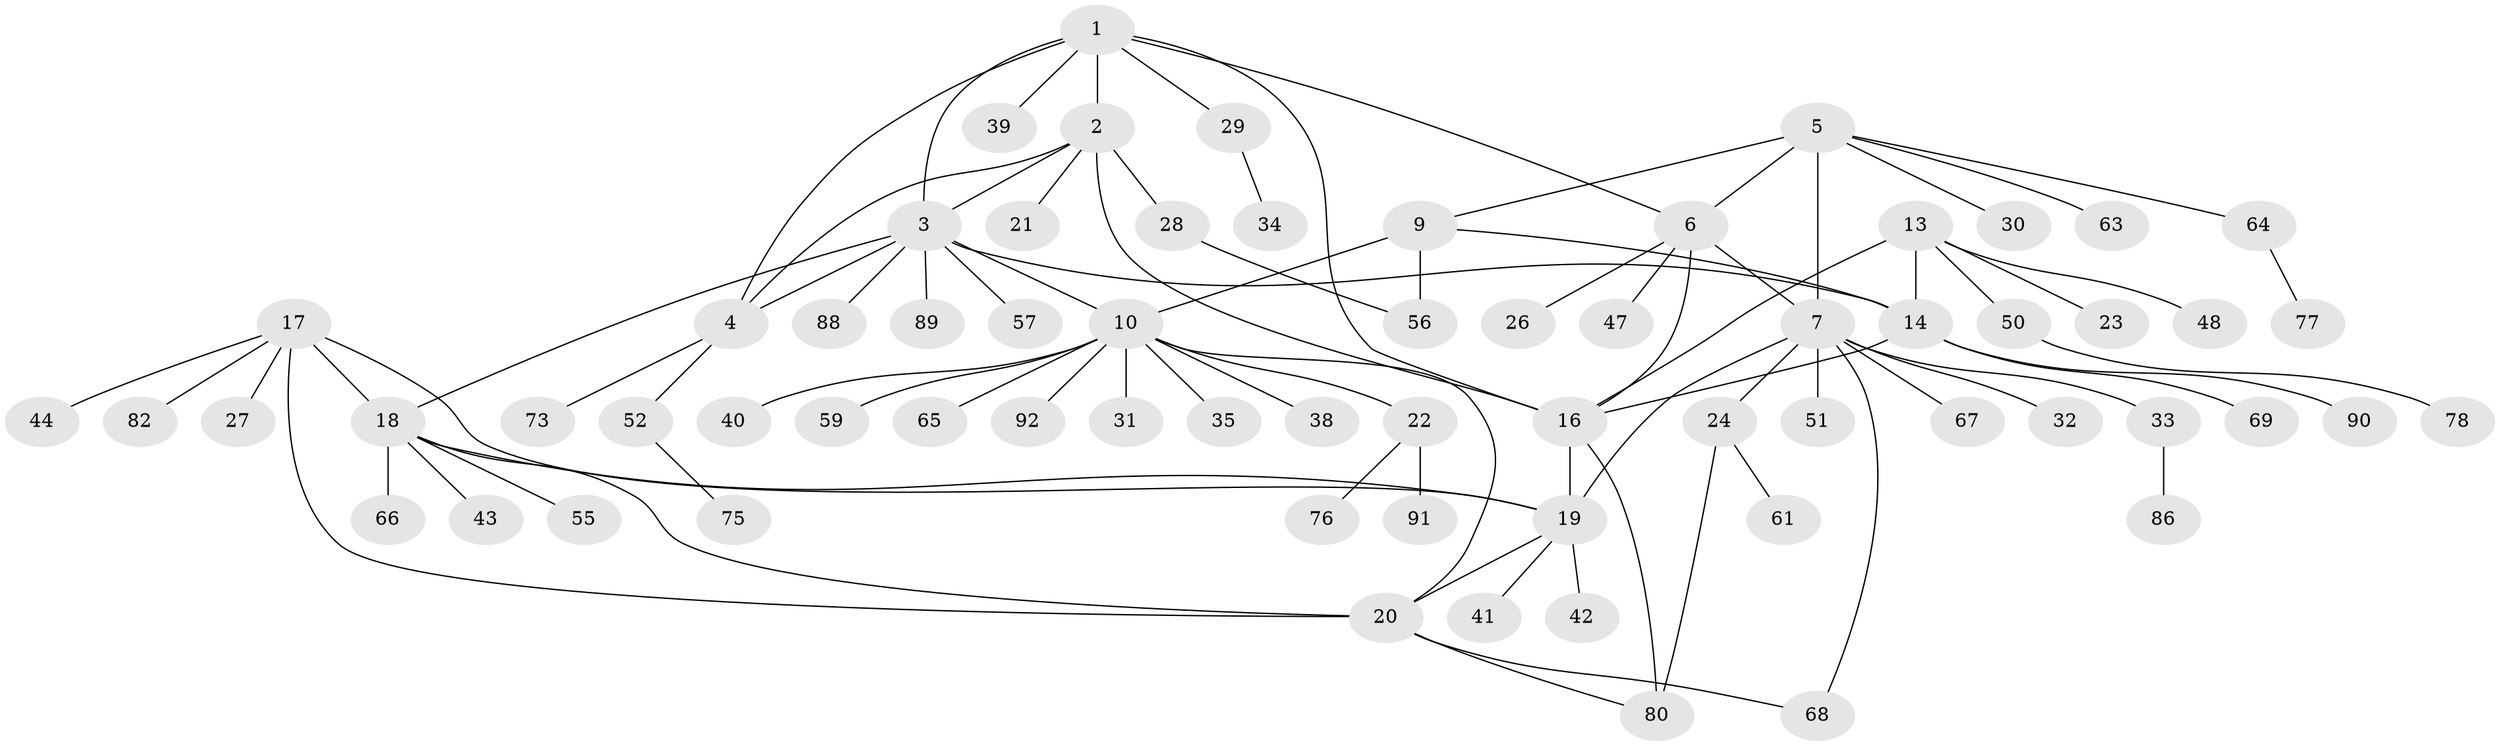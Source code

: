 // original degree distribution, {8: 0.03260869565217391, 7: 0.06521739130434782, 9: 0.010869565217391304, 6: 0.05434782608695652, 4: 0.010869565217391304, 11: 0.010869565217391304, 3: 0.08695652173913043, 10: 0.010869565217391304, 2: 0.17391304347826086, 1: 0.5434782608695652}
// Generated by graph-tools (version 1.1) at 2025/11/02/27/25 16:11:34]
// undirected, 67 vertices, 86 edges
graph export_dot {
graph [start="1"]
  node [color=gray90,style=filled];
  1 [super="+70"];
  2 [super="+36"];
  3 [super="+45"];
  4 [super="+53"];
  5 [super="+8"];
  6;
  7 [super="+49"];
  9 [super="+12"];
  10 [super="+11"];
  13 [super="+25"];
  14 [super="+15"];
  16 [super="+60"];
  17 [super="+58"];
  18 [super="+79"];
  19;
  20 [super="+74"];
  21 [super="+83"];
  22;
  23 [super="+71"];
  24;
  26 [super="+46"];
  27;
  28 [super="+37"];
  29 [super="+81"];
  30;
  31;
  32;
  33 [super="+72"];
  34;
  35;
  38;
  39;
  40;
  41;
  42 [super="+54"];
  43;
  44;
  47 [super="+85"];
  48;
  50 [super="+62"];
  51;
  52;
  55;
  56 [super="+87"];
  57;
  59;
  61;
  63;
  64;
  65;
  66;
  67;
  68;
  69;
  73;
  75;
  76;
  77;
  78;
  80 [super="+84"];
  82;
  86;
  88;
  89;
  90;
  91;
  92;
  1 -- 2;
  1 -- 3;
  1 -- 4;
  1 -- 6;
  1 -- 29;
  1 -- 39;
  1 -- 16;
  2 -- 3;
  2 -- 4;
  2 -- 16;
  2 -- 21;
  2 -- 28;
  3 -- 4;
  3 -- 18;
  3 -- 57;
  3 -- 88;
  3 -- 89;
  3 -- 10;
  3 -- 14;
  4 -- 52;
  4 -- 73;
  5 -- 6 [weight=2];
  5 -- 7 [weight=2];
  5 -- 64;
  5 -- 30;
  5 -- 63;
  5 -- 9;
  6 -- 7;
  6 -- 16;
  6 -- 26;
  6 -- 47;
  7 -- 19;
  7 -- 24;
  7 -- 32;
  7 -- 33;
  7 -- 51;
  7 -- 67;
  7 -- 68;
  9 -- 10 [weight=4];
  9 -- 56;
  9 -- 14;
  10 -- 22;
  10 -- 40;
  10 -- 92;
  10 -- 65;
  10 -- 35;
  10 -- 38;
  10 -- 20;
  10 -- 59;
  10 -- 31;
  13 -- 14 [weight=2];
  13 -- 16;
  13 -- 23;
  13 -- 48;
  13 -- 50;
  14 -- 16 [weight=2];
  14 -- 69;
  14 -- 90;
  16 -- 19;
  16 -- 80;
  17 -- 18;
  17 -- 19;
  17 -- 20;
  17 -- 27;
  17 -- 44;
  17 -- 82;
  18 -- 19;
  18 -- 20;
  18 -- 43;
  18 -- 55;
  18 -- 66;
  19 -- 20;
  19 -- 41;
  19 -- 42;
  20 -- 68;
  20 -- 80;
  22 -- 76;
  22 -- 91;
  24 -- 61;
  24 -- 80;
  28 -- 56;
  29 -- 34;
  33 -- 86;
  50 -- 78;
  52 -- 75;
  64 -- 77;
}
